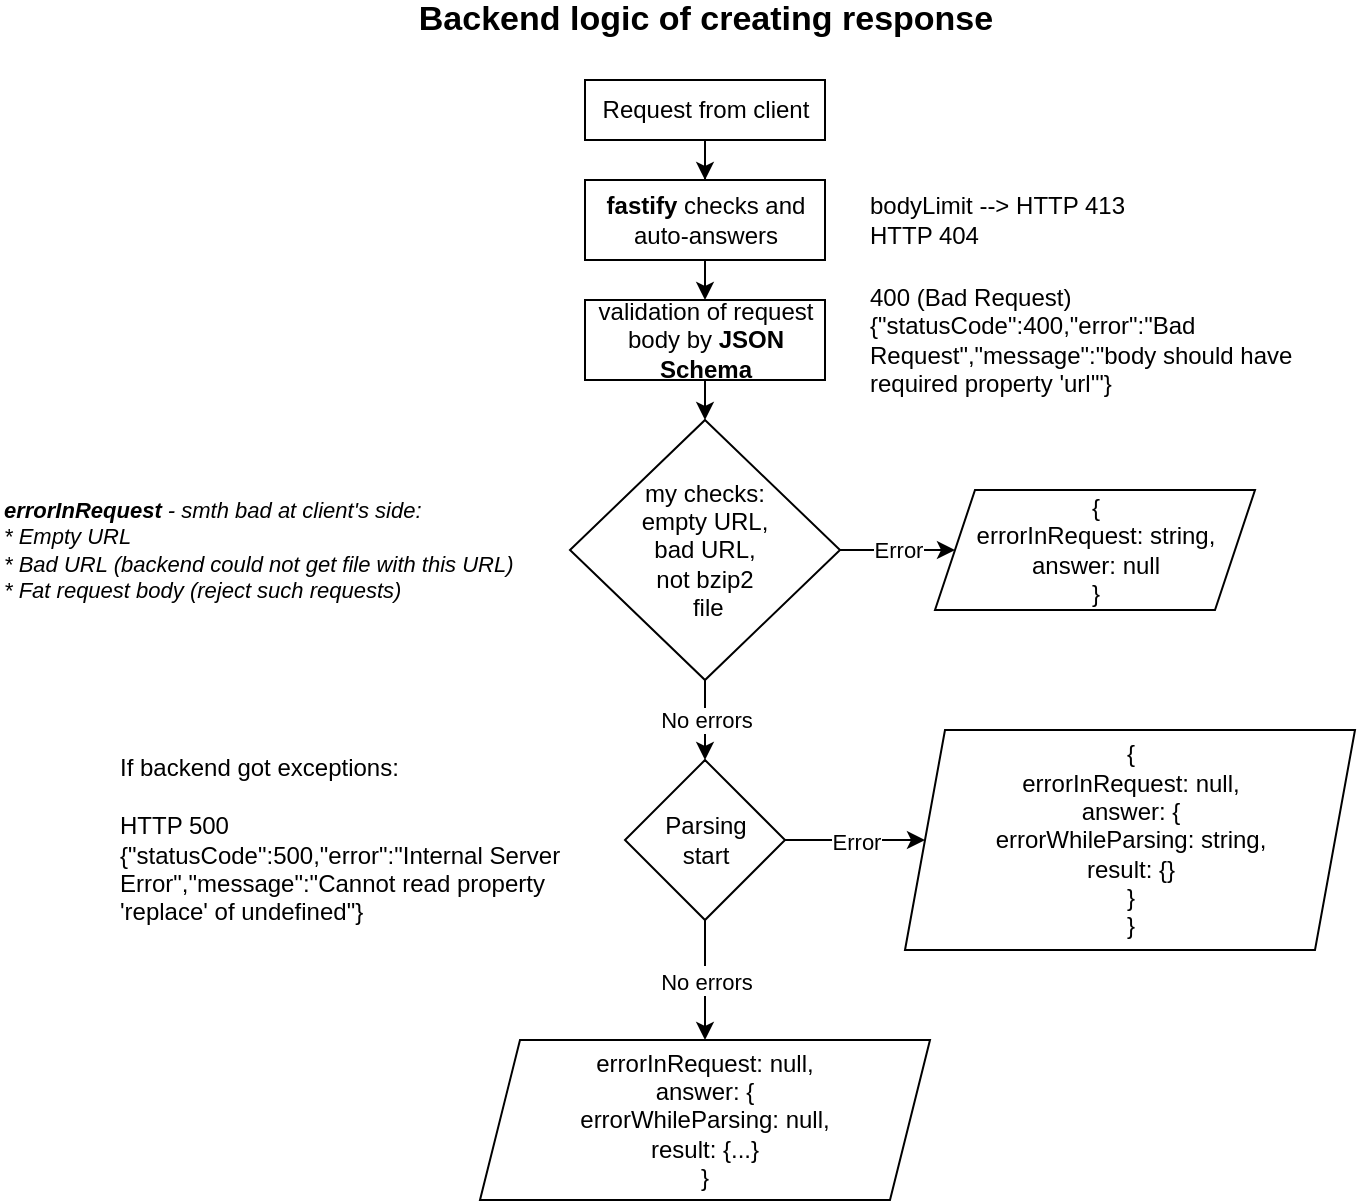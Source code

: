 <mxfile>
    <diagram id="IfFpuD6ShfjAumSgQZaE" name="Page-1">
        <mxGraphModel dx="1113" dy="584" grid="1" gridSize="10" guides="1" tooltips="1" connect="1" arrows="1" fold="1" page="1" pageScale="1" pageWidth="850" pageHeight="1100" math="0" shadow="0">
            <root>
                <mxCell id="0"/>
                <mxCell id="1" parent="0"/>
                <mxCell id="mV49V6lde2TXxZHHA9LX-16" value="Backend logic of creating response" style="text;html=1;strokeColor=none;fillColor=none;align=center;verticalAlign=middle;whiteSpace=wrap;rounded=0;fontStyle=1;fontSize=17;" parent="1" vertex="1">
                    <mxGeometry x="242.5" y="10" width="340" height="20" as="geometry"/>
                </mxCell>
                <mxCell id="mV49V6lde2TXxZHHA9LX-19" style="edgeStyle=orthogonalEdgeStyle;rounded=0;orthogonalLoop=1;jettySize=auto;html=1;exitX=0.5;exitY=1;exitDx=0;exitDy=0;startArrow=none;startFill=0;endArrow=classic;endFill=1;" parent="1" source="mV49V6lde2TXxZHHA9LX-17" target="mV49V6lde2TXxZHHA9LX-18" edge="1">
                    <mxGeometry relative="1" as="geometry"/>
                </mxCell>
                <mxCell id="mV49V6lde2TXxZHHA9LX-17" value="Request from client" style="rounded=0;whiteSpace=wrap;html=1;" parent="1" vertex="1">
                    <mxGeometry x="352.5" y="50" width="120" height="30" as="geometry"/>
                </mxCell>
                <mxCell id="mV49V6lde2TXxZHHA9LX-23" style="edgeStyle=orthogonalEdgeStyle;rounded=0;orthogonalLoop=1;jettySize=auto;html=1;exitX=0.5;exitY=1;exitDx=0;exitDy=0;entryX=0.5;entryY=0;entryDx=0;entryDy=0;startArrow=none;startFill=0;endArrow=classic;endFill=1;" parent="1" source="mV49V6lde2TXxZHHA9LX-18" target="mV49V6lde2TXxZHHA9LX-22" edge="1">
                    <mxGeometry relative="1" as="geometry"/>
                </mxCell>
                <mxCell id="mV49V6lde2TXxZHHA9LX-18" value="&lt;b&gt;fastify &lt;/b&gt;checks and auto-answers" style="rounded=0;whiteSpace=wrap;html=1;" parent="1" vertex="1">
                    <mxGeometry x="352.5" y="100" width="120" height="40" as="geometry"/>
                </mxCell>
                <mxCell id="mV49V6lde2TXxZHHA9LX-24" style="edgeStyle=orthogonalEdgeStyle;rounded=0;orthogonalLoop=1;jettySize=auto;html=1;exitX=0.5;exitY=1;exitDx=0;exitDy=0;entryX=0.5;entryY=0;entryDx=0;entryDy=0;startArrow=none;startFill=0;endArrow=classic;endFill=1;" parent="1" source="mV49V6lde2TXxZHHA9LX-22" target="mV49V6lde2TXxZHHA9LX-27" edge="1">
                    <mxGeometry relative="1" as="geometry">
                        <mxPoint x="412.5" y="220" as="targetPoint"/>
                    </mxGeometry>
                </mxCell>
                <mxCell id="mV49V6lde2TXxZHHA9LX-22" value="validation of request body by &lt;b&gt;JSON Schema&lt;/b&gt;" style="rounded=0;whiteSpace=wrap;html=1;" parent="1" vertex="1">
                    <mxGeometry x="352.5" y="160" width="120" height="40" as="geometry"/>
                </mxCell>
                <mxCell id="mV49V6lde2TXxZHHA9LX-25" value="bodyLimit --&amp;gt; HTTP 413&lt;br&gt;HTTP 404" style="text;html=1;strokeColor=none;fillColor=none;align=left;verticalAlign=middle;whiteSpace=wrap;rounded=0;" parent="1" vertex="1">
                    <mxGeometry x="492.5" y="110" width="140" height="20" as="geometry"/>
                </mxCell>
                <mxCell id="mV49V6lde2TXxZHHA9LX-26" value="400 (Bad Request)&lt;br&gt;{&quot;statusCode&quot;:400,&quot;error&quot;:&quot;Bad Request&quot;,&quot;message&quot;:&quot;body should have required property 'url'&quot;}" style="text;html=1;strokeColor=none;fillColor=none;align=left;verticalAlign=middle;whiteSpace=wrap;rounded=0;" parent="1" vertex="1">
                    <mxGeometry x="492.5" y="140" width="230" height="80" as="geometry"/>
                </mxCell>
                <mxCell id="mV49V6lde2TXxZHHA9LX-29" value="Error" style="edgeStyle=orthogonalEdgeStyle;rounded=0;orthogonalLoop=1;jettySize=auto;html=1;exitX=1;exitY=0.5;exitDx=0;exitDy=0;startArrow=none;startFill=0;endArrow=classic;endFill=1;" parent="1" source="mV49V6lde2TXxZHHA9LX-27" target="mV49V6lde2TXxZHHA9LX-28" edge="1">
                    <mxGeometry relative="1" as="geometry"/>
                </mxCell>
                <mxCell id="mV49V6lde2TXxZHHA9LX-33" value="No errors" style="edgeStyle=orthogonalEdgeStyle;rounded=0;orthogonalLoop=1;jettySize=auto;html=1;exitX=0.5;exitY=1;exitDx=0;exitDy=0;entryX=0.5;entryY=0;entryDx=0;entryDy=0;startArrow=none;startFill=0;endArrow=classic;endFill=1;" parent="1" source="mV49V6lde2TXxZHHA9LX-27" target="mV49V6lde2TXxZHHA9LX-32" edge="1">
                    <mxGeometry relative="1" as="geometry"/>
                </mxCell>
                <mxCell id="mV49V6lde2TXxZHHA9LX-27" value="&lt;span&gt;my checks:&lt;br&gt;empty URL,&lt;br&gt;bad URL,&lt;br&gt;not bzip2&lt;br&gt;&amp;nbsp;file&lt;/span&gt;" style="rhombus;whiteSpace=wrap;html=1;align=center;" parent="1" vertex="1">
                    <mxGeometry x="345" y="220" width="135" height="130" as="geometry"/>
                </mxCell>
                <mxCell id="mV49V6lde2TXxZHHA9LX-28" value="{&lt;br&gt;errorInRequest: string,&lt;br&gt;answer: null&lt;br&gt;}" style="shape=parallelogram;perimeter=parallelogramPerimeter;whiteSpace=wrap;html=1;fixedSize=1;align=center;" parent="1" vertex="1">
                    <mxGeometry x="527.5" y="255" width="160" height="60" as="geometry"/>
                </mxCell>
                <mxCell id="mV49V6lde2TXxZHHA9LX-36" value="&lt;font style=&quot;font-size: 11px&quot;&gt;Error&lt;/font&gt;" style="edgeStyle=orthogonalEdgeStyle;rounded=0;orthogonalLoop=1;jettySize=auto;html=1;exitX=1;exitY=0.5;exitDx=0;exitDy=0;fontSize=13;startArrow=none;startFill=0;endArrow=classic;endFill=1;" parent="1" source="mV49V6lde2TXxZHHA9LX-32" target="mV49V6lde2TXxZHHA9LX-35" edge="1">
                    <mxGeometry relative="1" as="geometry"/>
                </mxCell>
                <mxCell id="mV49V6lde2TXxZHHA9LX-38" value="&lt;font style=&quot;font-size: 11px&quot;&gt;No errors&lt;/font&gt;" style="edgeStyle=orthogonalEdgeStyle;rounded=0;orthogonalLoop=1;jettySize=auto;html=1;exitX=0.5;exitY=1;exitDx=0;exitDy=0;entryX=0.5;entryY=0;entryDx=0;entryDy=0;fontSize=13;startArrow=none;startFill=0;endArrow=classic;endFill=1;" parent="1" source="mV49V6lde2TXxZHHA9LX-32" target="mV49V6lde2TXxZHHA9LX-39" edge="1">
                    <mxGeometry relative="1" as="geometry">
                        <mxPoint x="412.5" y="510" as="targetPoint"/>
                    </mxGeometry>
                </mxCell>
                <mxCell id="mV49V6lde2TXxZHHA9LX-32" value="&lt;span&gt;Parsing&lt;br&gt;start&lt;/span&gt;" style="rhombus;whiteSpace=wrap;html=1;align=center;" parent="1" vertex="1">
                    <mxGeometry x="372.5" y="390" width="80" height="80" as="geometry"/>
                </mxCell>
                <mxCell id="mV49V6lde2TXxZHHA9LX-35" value="{&lt;br&gt;errorInRequest: null,&lt;br&gt;answer: {&lt;br&gt;errorWhileParsing: string,&lt;br&gt;result: {}&lt;br&gt;}&lt;br&gt;}" style="shape=parallelogram;perimeter=parallelogramPerimeter;whiteSpace=wrap;html=1;fixedSize=1;align=center;" parent="1" vertex="1">
                    <mxGeometry x="512.5" y="375" width="225" height="110" as="geometry"/>
                </mxCell>
                <mxCell id="mV49V6lde2TXxZHHA9LX-39" value="errorInRequest: null,&lt;br&gt;answer: {&lt;br&gt;errorWhileParsing: null,&lt;br&gt;result: {...}&lt;br&gt;}" style="shape=parallelogram;perimeter=parallelogramPerimeter;whiteSpace=wrap;html=1;fixedSize=1;align=center;" parent="1" vertex="1">
                    <mxGeometry x="300" y="530" width="225" height="80" as="geometry"/>
                </mxCell>
                <mxCell id="lIQ1UsagaqwoHJ4RJN5h-1" value="If backend got exceptions:&lt;br&gt;&lt;br&gt;HTTP 500&lt;br&gt;{&quot;statusCode&quot;:500,&quot;error&quot;:&quot;Internal Server Error&quot;,&quot;message&quot;:&quot;Cannot read property 'replace' of undefined&quot;}" style="text;html=1;strokeColor=none;fillColor=none;align=left;verticalAlign=middle;whiteSpace=wrap;rounded=0;" parent="1" vertex="1">
                    <mxGeometry x="117.5" y="385" width="227.5" height="90" as="geometry"/>
                </mxCell>
                <mxCell id="2" value="&lt;span style=&quot;font-size: 11px&quot;&gt;&lt;b style=&quot;font-size: 11px&quot;&gt;errorInRequest &lt;/b&gt;- smth bad at client's side:&lt;/span&gt;&lt;br style=&quot;font-size: 11px&quot;&gt;&lt;span style=&quot;font-size: 11px&quot;&gt;* Empty URL&lt;br style=&quot;font-size: 11px&quot;&gt;&lt;/span&gt;&lt;span style=&quot;font-size: 11px&quot;&gt;* Bad URL (backend could not get file with this URL)&lt;br style=&quot;font-size: 11px&quot;&gt;&lt;/span&gt;&lt;span style=&quot;font-size: 11px&quot;&gt;* Fat request body (reject such requests)&lt;/span&gt;" style="text;html=1;strokeColor=none;fillColor=none;align=left;verticalAlign=middle;whiteSpace=wrap;rounded=0;fontSize=11;rotation=0;fontStyle=2" vertex="1" parent="1">
                    <mxGeometry x="60" y="250.5" width="270" height="69" as="geometry"/>
                </mxCell>
            </root>
        </mxGraphModel>
    </diagram>
</mxfile>
